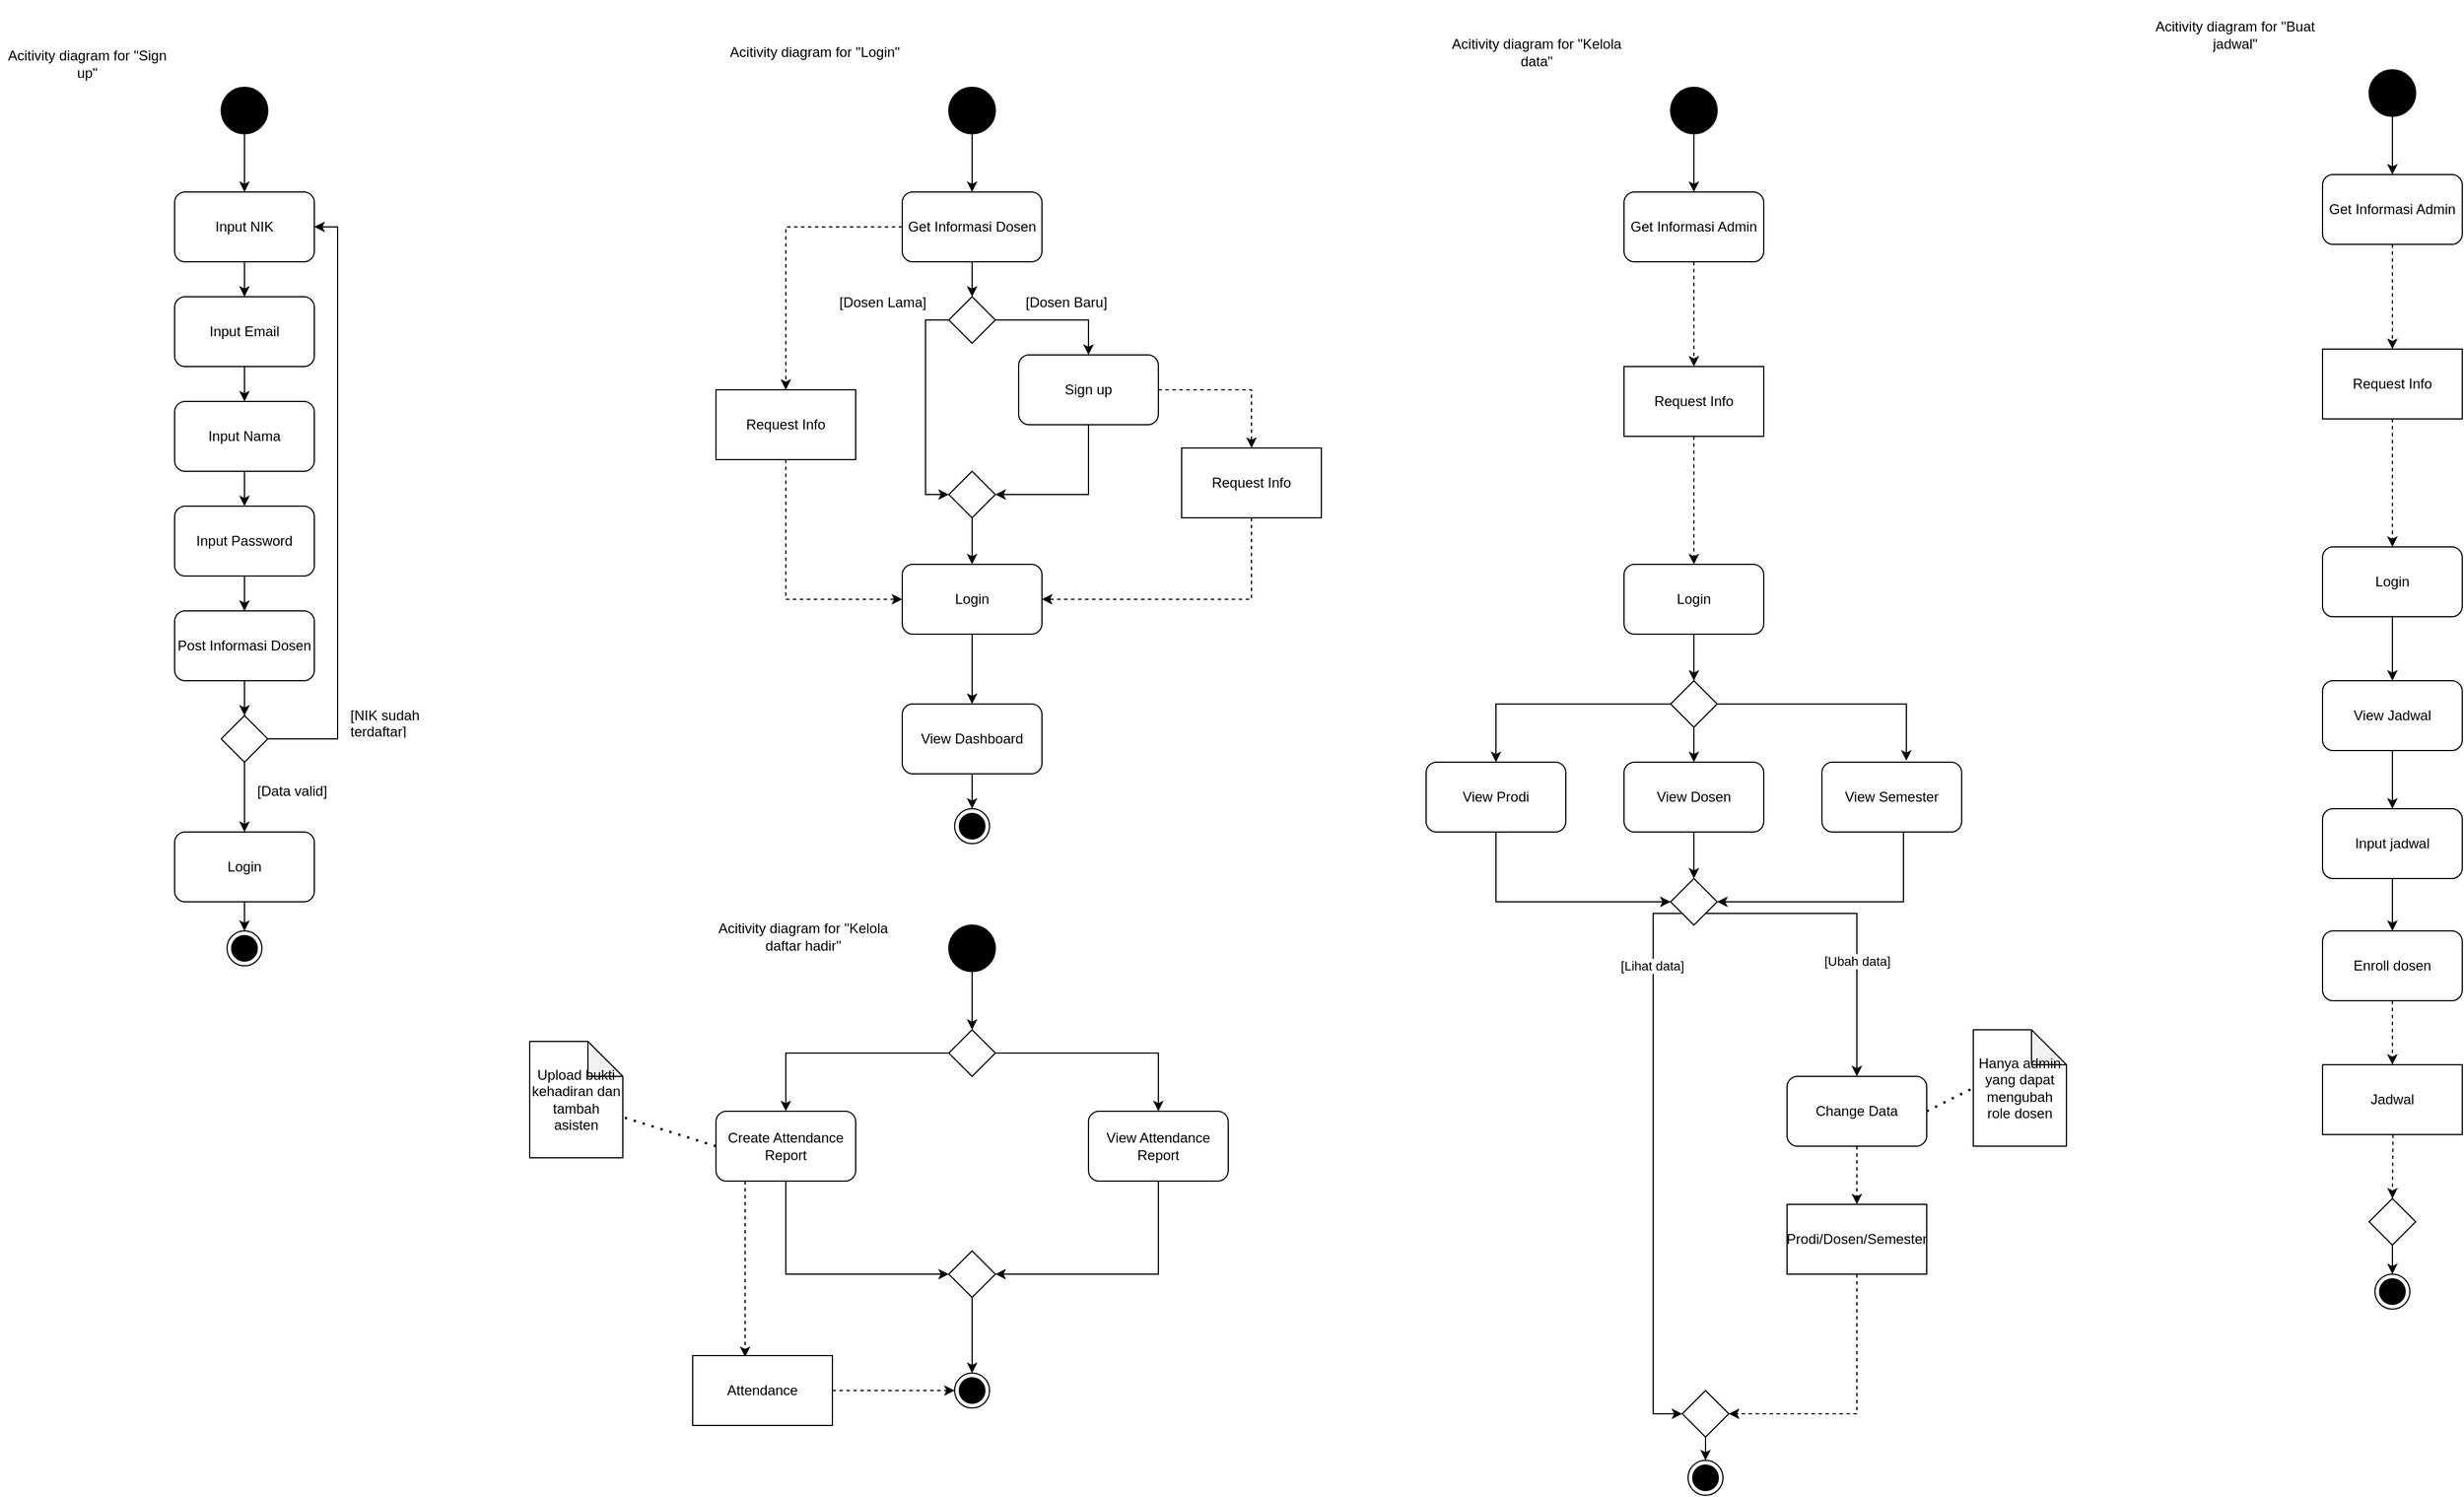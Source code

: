 <mxfile version="20.7.4" type="device"><diagram id="qpGxe62kCAxXurAzp_BI" name="Page-1"><mxGraphModel dx="2485" dy="1982" grid="1" gridSize="10" guides="1" tooltips="1" connect="1" arrows="1" fold="1" page="1" pageScale="1" pageWidth="850" pageHeight="1100" math="0" shadow="0"><root><mxCell id="0"/><mxCell id="1" parent="0"/><mxCell id="XgTLu-PklEFiQcnRCuLu-1" value="" style="ellipse;whiteSpace=wrap;html=1;aspect=fixed;fillColor=#000000;" parent="1" vertex="1"><mxGeometry x="140" y="-40" width="40" height="40" as="geometry"/></mxCell><mxCell id="XgTLu-PklEFiQcnRCuLu-2" value="Acitivity diagram for &quot;Login&quot;" style="text;html=1;strokeColor=none;fillColor=none;align=center;verticalAlign=middle;whiteSpace=wrap;rounded=0;" parent="1" vertex="1"><mxGeometry x="-50" y="-100" width="150" height="60" as="geometry"/></mxCell><mxCell id="XgTLu-PklEFiQcnRCuLu-21" style="edgeStyle=orthogonalEdgeStyle;rounded=0;orthogonalLoop=1;jettySize=auto;html=1;entryX=0.5;entryY=0;entryDx=0;entryDy=0;dashed=1;" parent="1" source="XgTLu-PklEFiQcnRCuLu-4" target="XgTLu-PklEFiQcnRCuLu-20" edge="1"><mxGeometry relative="1" as="geometry"/></mxCell><mxCell id="XgTLu-PklEFiQcnRCuLu-4" value="Get Informasi Dosen" style="rounded=1;whiteSpace=wrap;html=1;fillColor=default;" parent="1" vertex="1"><mxGeometry x="100" y="50" width="120" height="60" as="geometry"/></mxCell><mxCell id="XgTLu-PklEFiQcnRCuLu-5" value="" style="endArrow=classic;html=1;rounded=0;exitX=0.5;exitY=1;exitDx=0;exitDy=0;entryX=0.5;entryY=0;entryDx=0;entryDy=0;" parent="1" source="XgTLu-PklEFiQcnRCuLu-1" target="XgTLu-PklEFiQcnRCuLu-4" edge="1"><mxGeometry width="50" height="50" relative="1" as="geometry"><mxPoint x="190" y="250" as="sourcePoint"/><mxPoint x="240" y="200" as="targetPoint"/></mxGeometry></mxCell><mxCell id="XgTLu-PklEFiQcnRCuLu-12" style="edgeStyle=orthogonalEdgeStyle;rounded=0;orthogonalLoop=1;jettySize=auto;html=1;" parent="1" source="XgTLu-PklEFiQcnRCuLu-6" target="XgTLu-PklEFiQcnRCuLu-10" edge="1"><mxGeometry relative="1" as="geometry"/></mxCell><mxCell id="XgTLu-PklEFiQcnRCuLu-14" style="edgeStyle=orthogonalEdgeStyle;rounded=0;orthogonalLoop=1;jettySize=auto;html=1;entryX=0;entryY=0.5;entryDx=0;entryDy=0;" parent="1" source="XgTLu-PklEFiQcnRCuLu-6" target="XgTLu-PklEFiQcnRCuLu-11" edge="1"><mxGeometry relative="1" as="geometry"><Array as="points"><mxPoint x="120" y="160"/><mxPoint x="120" y="310"/></Array></mxGeometry></mxCell><mxCell id="XgTLu-PklEFiQcnRCuLu-6" value="" style="rhombus;whiteSpace=wrap;html=1;fillColor=default;" parent="1" vertex="1"><mxGeometry x="140" y="140" width="40" height="40" as="geometry"/></mxCell><mxCell id="XgTLu-PklEFiQcnRCuLu-7" value="" style="endArrow=classic;html=1;rounded=0;entryX=0.5;entryY=0;entryDx=0;entryDy=0;" parent="1" source="XgTLu-PklEFiQcnRCuLu-4" target="XgTLu-PklEFiQcnRCuLu-6" edge="1"><mxGeometry width="50" height="50" relative="1" as="geometry"><mxPoint x="110" y="340" as="sourcePoint"/><mxPoint x="160" y="150" as="targetPoint"/></mxGeometry></mxCell><mxCell id="XgTLu-PklEFiQcnRCuLu-15" style="edgeStyle=orthogonalEdgeStyle;rounded=0;orthogonalLoop=1;jettySize=auto;html=1;entryX=1;entryY=0.5;entryDx=0;entryDy=0;" parent="1" source="XgTLu-PklEFiQcnRCuLu-10" target="XgTLu-PklEFiQcnRCuLu-11" edge="1"><mxGeometry relative="1" as="geometry"><Array as="points"><mxPoint x="260" y="310"/></Array></mxGeometry></mxCell><mxCell id="XgTLu-PklEFiQcnRCuLu-25" style="edgeStyle=orthogonalEdgeStyle;rounded=0;orthogonalLoop=1;jettySize=auto;html=1;entryX=0.5;entryY=0;entryDx=0;entryDy=0;dashed=1;" parent="1" source="XgTLu-PklEFiQcnRCuLu-10" target="XgTLu-PklEFiQcnRCuLu-24" edge="1"><mxGeometry relative="1" as="geometry"/></mxCell><mxCell id="XgTLu-PklEFiQcnRCuLu-10" value="Sign up" style="rounded=1;whiteSpace=wrap;html=1;fillColor=default;" parent="1" vertex="1"><mxGeometry x="200" y="190" width="120" height="60" as="geometry"/></mxCell><mxCell id="XgTLu-PklEFiQcnRCuLu-19" style="edgeStyle=orthogonalEdgeStyle;rounded=0;orthogonalLoop=1;jettySize=auto;html=1;entryX=0.5;entryY=0;entryDx=0;entryDy=0;" parent="1" source="XgTLu-PklEFiQcnRCuLu-11" target="XgTLu-PklEFiQcnRCuLu-18" edge="1"><mxGeometry relative="1" as="geometry"/></mxCell><mxCell id="XgTLu-PklEFiQcnRCuLu-11" value="" style="rhombus;whiteSpace=wrap;html=1;fillColor=default;" parent="1" vertex="1"><mxGeometry x="140" y="290" width="40" height="40" as="geometry"/></mxCell><mxCell id="XgTLu-PklEFiQcnRCuLu-16" value="[Dosen Baru]" style="text;strokeColor=none;fillColor=none;align=left;verticalAlign=middle;spacingLeft=4;spacingRight=4;overflow=hidden;points=[[0,0.5],[1,0.5]];portConstraint=eastwest;rotatable=0;whiteSpace=wrap;html=1;" parent="1" vertex="1"><mxGeometry x="200" y="130" width="110" height="30" as="geometry"/></mxCell><mxCell id="XgTLu-PklEFiQcnRCuLu-17" value="[Dosen Lama]" style="text;strokeColor=none;fillColor=none;align=left;verticalAlign=middle;spacingLeft=4;spacingRight=4;overflow=hidden;points=[[0,0.5],[1,0.5]];portConstraint=eastwest;rotatable=0;whiteSpace=wrap;html=1;" parent="1" vertex="1"><mxGeometry x="40" y="130" width="110" height="30" as="geometry"/></mxCell><mxCell id="slL3gz1rxhvMtagyeyIV-5" style="edgeStyle=orthogonalEdgeStyle;rounded=0;orthogonalLoop=1;jettySize=auto;html=1;entryX=0.5;entryY=0;entryDx=0;entryDy=0;" edge="1" parent="1" source="XgTLu-PklEFiQcnRCuLu-18" target="slL3gz1rxhvMtagyeyIV-4"><mxGeometry relative="1" as="geometry"/></mxCell><mxCell id="XgTLu-PklEFiQcnRCuLu-18" value="Login" style="rounded=1;whiteSpace=wrap;html=1;fillColor=default;" parent="1" vertex="1"><mxGeometry x="100" y="370" width="120" height="60" as="geometry"/></mxCell><mxCell id="XgTLu-PklEFiQcnRCuLu-22" style="edgeStyle=orthogonalEdgeStyle;rounded=0;orthogonalLoop=1;jettySize=auto;html=1;entryX=0;entryY=0.5;entryDx=0;entryDy=0;dashed=1;" parent="1" source="XgTLu-PklEFiQcnRCuLu-20" target="XgTLu-PklEFiQcnRCuLu-18" edge="1"><mxGeometry relative="1" as="geometry"><Array as="points"><mxPoint y="400"/></Array></mxGeometry></mxCell><mxCell id="XgTLu-PklEFiQcnRCuLu-20" value="Request Info" style="rounded=0;whiteSpace=wrap;html=1;fillColor=default;" parent="1" vertex="1"><mxGeometry x="-60" y="220" width="120" height="60" as="geometry"/></mxCell><mxCell id="XgTLu-PklEFiQcnRCuLu-26" style="edgeStyle=orthogonalEdgeStyle;rounded=0;orthogonalLoop=1;jettySize=auto;html=1;entryX=1;entryY=0.5;entryDx=0;entryDy=0;dashed=1;" parent="1" source="XgTLu-PklEFiQcnRCuLu-24" target="XgTLu-PklEFiQcnRCuLu-18" edge="1"><mxGeometry relative="1" as="geometry"><Array as="points"><mxPoint x="400" y="400"/></Array></mxGeometry></mxCell><mxCell id="XgTLu-PklEFiQcnRCuLu-24" value="Request Info" style="rounded=0;whiteSpace=wrap;html=1;fillColor=default;" parent="1" vertex="1"><mxGeometry x="340" y="270" width="120" height="60" as="geometry"/></mxCell><mxCell id="XgTLu-PklEFiQcnRCuLu-38" style="edgeStyle=orthogonalEdgeStyle;rounded=0;orthogonalLoop=1;jettySize=auto;html=1;entryX=1;entryY=0.5;entryDx=0;entryDy=0;" parent="1" source="XgTLu-PklEFiQcnRCuLu-27" target="XgTLu-PklEFiQcnRCuLu-36" edge="1"><mxGeometry relative="1" as="geometry"><Array as="points"><mxPoint x="320" y="980"/></Array></mxGeometry></mxCell><mxCell id="XgTLu-PklEFiQcnRCuLu-27" value="View Attendance Report" style="rounded=1;whiteSpace=wrap;html=1;fillColor=default;" parent="1" vertex="1"><mxGeometry x="260" y="840" width="120" height="60" as="geometry"/></mxCell><mxCell id="XgTLu-PklEFiQcnRCuLu-37" style="edgeStyle=orthogonalEdgeStyle;rounded=0;orthogonalLoop=1;jettySize=auto;html=1;entryX=0;entryY=0.5;entryDx=0;entryDy=0;" parent="1" source="XgTLu-PklEFiQcnRCuLu-29" target="XgTLu-PklEFiQcnRCuLu-36" edge="1"><mxGeometry relative="1" as="geometry"><Array as="points"><mxPoint y="980"/></Array></mxGeometry></mxCell><mxCell id="XgTLu-PklEFiQcnRCuLu-42" style="edgeStyle=orthogonalEdgeStyle;rounded=0;orthogonalLoop=1;jettySize=auto;html=1;entryX=0.375;entryY=0.02;entryDx=0;entryDy=0;entryPerimeter=0;dashed=1;" parent="1" source="XgTLu-PklEFiQcnRCuLu-29" target="XgTLu-PklEFiQcnRCuLu-41" edge="1"><mxGeometry relative="1" as="geometry"><Array as="points"><mxPoint x="-35" y="930"/><mxPoint x="-35" y="930"/></Array></mxGeometry></mxCell><mxCell id="XgTLu-PklEFiQcnRCuLu-29" value="Create Attendance Report" style="rounded=1;whiteSpace=wrap;html=1;fillColor=default;" parent="1" vertex="1"><mxGeometry x="-60" y="840" width="120" height="60" as="geometry"/></mxCell><mxCell id="XgTLu-PklEFiQcnRCuLu-33" style="edgeStyle=orthogonalEdgeStyle;rounded=0;orthogonalLoop=1;jettySize=auto;html=1;entryX=0.5;entryY=0;entryDx=0;entryDy=0;" parent="1" source="XgTLu-PklEFiQcnRCuLu-31" target="XgTLu-PklEFiQcnRCuLu-29" edge="1"><mxGeometry relative="1" as="geometry"/></mxCell><mxCell id="XgTLu-PklEFiQcnRCuLu-34" value="" style="edgeStyle=orthogonalEdgeStyle;rounded=0;orthogonalLoop=1;jettySize=auto;html=1;" parent="1" source="XgTLu-PklEFiQcnRCuLu-31" target="XgTLu-PklEFiQcnRCuLu-27" edge="1"><mxGeometry relative="1" as="geometry"/></mxCell><mxCell id="XgTLu-PklEFiQcnRCuLu-31" value="" style="rhombus;whiteSpace=wrap;html=1;fillColor=default;" parent="1" vertex="1"><mxGeometry x="140" y="770" width="40" height="40" as="geometry"/></mxCell><mxCell id="XgTLu-PklEFiQcnRCuLu-45" style="edgeStyle=orthogonalEdgeStyle;rounded=0;orthogonalLoop=1;jettySize=auto;html=1;entryX=0.5;entryY=0;entryDx=0;entryDy=0;" parent="1" source="XgTLu-PklEFiQcnRCuLu-36" target="XgTLu-PklEFiQcnRCuLu-40" edge="1"><mxGeometry relative="1" as="geometry"/></mxCell><mxCell id="XgTLu-PklEFiQcnRCuLu-36" value="" style="rhombus;whiteSpace=wrap;html=1;fillColor=default;" parent="1" vertex="1"><mxGeometry x="140" y="960" width="40" height="40" as="geometry"/></mxCell><mxCell id="XgTLu-PklEFiQcnRCuLu-40" value="" style="ellipse;html=1;shape=endState;fillColor=#000000;strokeColor=#000000;" parent="1" vertex="1"><mxGeometry x="145" y="1065" width="30" height="30" as="geometry"/></mxCell><mxCell id="XgTLu-PklEFiQcnRCuLu-46" style="edgeStyle=orthogonalEdgeStyle;rounded=0;orthogonalLoop=1;jettySize=auto;html=1;entryX=0;entryY=0.5;entryDx=0;entryDy=0;dashed=1;" parent="1" source="XgTLu-PklEFiQcnRCuLu-41" target="XgTLu-PklEFiQcnRCuLu-40" edge="1"><mxGeometry relative="1" as="geometry"/></mxCell><mxCell id="XgTLu-PklEFiQcnRCuLu-41" value="Attendance" style="rounded=0;whiteSpace=wrap;html=1;fillColor=default;" parent="1" vertex="1"><mxGeometry x="-80" y="1050" width="120" height="60" as="geometry"/></mxCell><mxCell id="XgTLu-PklEFiQcnRCuLu-49" value="" style="ellipse;whiteSpace=wrap;html=1;aspect=fixed;fillColor=#000000;" parent="1" vertex="1"><mxGeometry x="760" y="-40" width="40" height="40" as="geometry"/></mxCell><mxCell id="XgTLu-PklEFiQcnRCuLu-50" value="Acitivity diagram for &quot;Kelola data&quot;" style="text;html=1;strokeColor=none;fillColor=none;align=center;verticalAlign=middle;whiteSpace=wrap;rounded=0;" parent="1" vertex="1"><mxGeometry x="570" y="-100" width="150" height="60" as="geometry"/></mxCell><mxCell id="XgTLu-PklEFiQcnRCuLu-91" style="edgeStyle=orthogonalEdgeStyle;rounded=0;orthogonalLoop=1;jettySize=auto;html=1;entryX=0.5;entryY=0;entryDx=0;entryDy=0;dashed=1;" parent="1" source="XgTLu-PklEFiQcnRCuLu-52" target="XgTLu-PklEFiQcnRCuLu-68" edge="1"><mxGeometry relative="1" as="geometry"/></mxCell><mxCell id="XgTLu-PklEFiQcnRCuLu-52" value="Get Informasi Admin" style="rounded=1;whiteSpace=wrap;html=1;fillColor=default;" parent="1" vertex="1"><mxGeometry x="720" y="50" width="120" height="60" as="geometry"/></mxCell><mxCell id="XgTLu-PklEFiQcnRCuLu-53" value="" style="endArrow=classic;html=1;rounded=0;exitX=0.5;exitY=1;exitDx=0;exitDy=0;entryX=0.5;entryY=0;entryDx=0;entryDy=0;" parent="1" source="XgTLu-PklEFiQcnRCuLu-49" target="XgTLu-PklEFiQcnRCuLu-52" edge="1"><mxGeometry width="50" height="50" relative="1" as="geometry"><mxPoint x="810" y="250" as="sourcePoint"/><mxPoint x="860" y="200" as="targetPoint"/></mxGeometry></mxCell><mxCell id="XgTLu-PklEFiQcnRCuLu-65" value="" style="edgeStyle=orthogonalEdgeStyle;rounded=0;orthogonalLoop=1;jettySize=auto;html=1;" parent="1" source="XgTLu-PklEFiQcnRCuLu-66" target="XgTLu-PklEFiQcnRCuLu-81" edge="1"><mxGeometry relative="1" as="geometry"/></mxCell><mxCell id="XgTLu-PklEFiQcnRCuLu-66" value="Login" style="rounded=1;whiteSpace=wrap;html=1;fillColor=default;" parent="1" vertex="1"><mxGeometry x="720" y="370" width="120" height="60" as="geometry"/></mxCell><mxCell id="XgTLu-PklEFiQcnRCuLu-92" style="edgeStyle=orthogonalEdgeStyle;rounded=0;orthogonalLoop=1;jettySize=auto;html=1;entryX=0.5;entryY=0;entryDx=0;entryDy=0;dashed=1;" parent="1" source="XgTLu-PklEFiQcnRCuLu-68" target="XgTLu-PklEFiQcnRCuLu-66" edge="1"><mxGeometry relative="1" as="geometry"/></mxCell><mxCell id="XgTLu-PklEFiQcnRCuLu-68" value="Request Info" style="rounded=0;whiteSpace=wrap;html=1;fillColor=default;" parent="1" vertex="1"><mxGeometry x="720" y="200" width="120" height="60" as="geometry"/></mxCell><mxCell id="slL3gz1rxhvMtagyeyIV-72" style="edgeStyle=orthogonalEdgeStyle;rounded=0;orthogonalLoop=1;jettySize=auto;html=1;entryX=0.5;entryY=0;entryDx=0;entryDy=0;" edge="1" parent="1" source="XgTLu-PklEFiQcnRCuLu-72" target="slL3gz1rxhvMtagyeyIV-71"><mxGeometry relative="1" as="geometry"/></mxCell><mxCell id="XgTLu-PklEFiQcnRCuLu-72" value="View Dosen" style="rounded=1;whiteSpace=wrap;html=1;fillColor=default;" parent="1" vertex="1"><mxGeometry x="720" y="540" width="120" height="60" as="geometry"/></mxCell><mxCell id="XgTLu-PklEFiQcnRCuLu-77" value="Change Data" style="rounded=1;whiteSpace=wrap;html=1;fillColor=default;" parent="1" vertex="1"><mxGeometry x="860" y="810" width="120" height="60" as="geometry"/></mxCell><mxCell id="XgTLu-PklEFiQcnRCuLu-79" value="" style="edgeStyle=orthogonalEdgeStyle;rounded=0;orthogonalLoop=1;jettySize=auto;html=1;" parent="1" source="XgTLu-PklEFiQcnRCuLu-81" target="XgTLu-PklEFiQcnRCuLu-72" edge="1"><mxGeometry relative="1" as="geometry"/></mxCell><mxCell id="slL3gz1rxhvMtagyeyIV-67" style="edgeStyle=orthogonalEdgeStyle;rounded=0;orthogonalLoop=1;jettySize=auto;html=1;" edge="1" parent="1" source="XgTLu-PklEFiQcnRCuLu-81" target="slL3gz1rxhvMtagyeyIV-63"><mxGeometry relative="1" as="geometry"/></mxCell><mxCell id="slL3gz1rxhvMtagyeyIV-70" style="edgeStyle=orthogonalEdgeStyle;rounded=0;orthogonalLoop=1;jettySize=auto;html=1;entryX=0.604;entryY=-0.021;entryDx=0;entryDy=0;entryPerimeter=0;" edge="1" parent="1" source="XgTLu-PklEFiQcnRCuLu-81" target="slL3gz1rxhvMtagyeyIV-69"><mxGeometry relative="1" as="geometry"/></mxCell><mxCell id="XgTLu-PklEFiQcnRCuLu-81" value="" style="rhombus;whiteSpace=wrap;html=1;fillColor=default;" parent="1" vertex="1"><mxGeometry x="760" y="470" width="40" height="40" as="geometry"/></mxCell><mxCell id="slL3gz1rxhvMtagyeyIV-81" style="edgeStyle=orthogonalEdgeStyle;rounded=0;orthogonalLoop=1;jettySize=auto;html=1;dashed=1;entryX=1;entryY=0.5;entryDx=0;entryDy=0;" edge="1" parent="1" source="XgTLu-PklEFiQcnRCuLu-88" target="slL3gz1rxhvMtagyeyIV-87"><mxGeometry relative="1" as="geometry"><mxPoint x="800" y="1040" as="targetPoint"/><Array as="points"><mxPoint x="920" y="1100"/></Array></mxGeometry></mxCell><mxCell id="XgTLu-PklEFiQcnRCuLu-88" value="Prodi/Dosen/Semester" style="rounded=0;whiteSpace=wrap;html=1;fillColor=default;" parent="1" vertex="1"><mxGeometry x="860" y="920" width="120" height="60" as="geometry"/></mxCell><mxCell id="XgTLu-PklEFiQcnRCuLu-89" style="edgeStyle=orthogonalEdgeStyle;rounded=0;orthogonalLoop=1;jettySize=auto;html=1;entryX=0.5;entryY=0;entryDx=0;entryDy=0;dashed=1;exitX=0.5;exitY=1;exitDx=0;exitDy=0;" parent="1" source="XgTLu-PklEFiQcnRCuLu-77" target="XgTLu-PklEFiQcnRCuLu-88" edge="1"><mxGeometry x="0.365" y="395" relative="1" as="geometry"><mxPoint x="990" y="685" as="sourcePoint"/><mxPoint x="990" y="846.2" as="targetPoint"/><Array as="points"/><mxPoint as="offset"/></mxGeometry></mxCell><mxCell id="slL3gz1rxhvMtagyeyIV-2" style="edgeStyle=orthogonalEdgeStyle;rounded=0;orthogonalLoop=1;jettySize=auto;html=1;entryX=0.5;entryY=0;entryDx=0;entryDy=0;" edge="1" parent="1" source="slL3gz1rxhvMtagyeyIV-1" target="XgTLu-PklEFiQcnRCuLu-31"><mxGeometry relative="1" as="geometry"/></mxCell><mxCell id="slL3gz1rxhvMtagyeyIV-1" value="" style="ellipse;whiteSpace=wrap;html=1;aspect=fixed;fillColor=#000000;" vertex="1" parent="1"><mxGeometry x="140" y="680" width="40" height="40" as="geometry"/></mxCell><mxCell id="slL3gz1rxhvMtagyeyIV-3" value="Acitivity diagram for &quot;Kelola daftar hadir&quot;" style="text;html=1;strokeColor=none;fillColor=none;align=center;verticalAlign=middle;whiteSpace=wrap;rounded=0;" vertex="1" parent="1"><mxGeometry x="-60" y="660" width="150" height="60" as="geometry"/></mxCell><mxCell id="slL3gz1rxhvMtagyeyIV-7" style="edgeStyle=orthogonalEdgeStyle;rounded=0;orthogonalLoop=1;jettySize=auto;html=1;entryX=0.5;entryY=0;entryDx=0;entryDy=0;" edge="1" parent="1" source="slL3gz1rxhvMtagyeyIV-4" target="slL3gz1rxhvMtagyeyIV-6"><mxGeometry relative="1" as="geometry"/></mxCell><mxCell id="slL3gz1rxhvMtagyeyIV-4" value="View Dashboard" style="rounded=1;whiteSpace=wrap;html=1;fillColor=default;" vertex="1" parent="1"><mxGeometry x="100" y="490" width="120" height="60" as="geometry"/></mxCell><mxCell id="slL3gz1rxhvMtagyeyIV-6" value="" style="ellipse;html=1;shape=endState;fillColor=#000000;strokeColor=#000000;" vertex="1" parent="1"><mxGeometry x="145" y="580" width="30" height="30" as="geometry"/></mxCell><mxCell id="slL3gz1rxhvMtagyeyIV-9" value="" style="ellipse;whiteSpace=wrap;html=1;aspect=fixed;fillColor=#000000;" vertex="1" parent="1"><mxGeometry x="-485" y="-40" width="40" height="40" as="geometry"/></mxCell><mxCell id="slL3gz1rxhvMtagyeyIV-10" value="Acitivity diagram for &quot;Sign up&quot;" style="text;html=1;strokeColor=none;fillColor=none;align=center;verticalAlign=middle;whiteSpace=wrap;rounded=0;" vertex="1" parent="1"><mxGeometry x="-675" y="-90" width="150" height="60" as="geometry"/></mxCell><mxCell id="slL3gz1rxhvMtagyeyIV-40" value="" style="edgeStyle=orthogonalEdgeStyle;rounded=0;orthogonalLoop=1;jettySize=auto;html=1;" edge="1" parent="1" source="slL3gz1rxhvMtagyeyIV-12" target="slL3gz1rxhvMtagyeyIV-37"><mxGeometry relative="1" as="geometry"/></mxCell><mxCell id="slL3gz1rxhvMtagyeyIV-12" value="Input NIK" style="rounded=1;whiteSpace=wrap;html=1;fillColor=default;" vertex="1" parent="1"><mxGeometry x="-525" y="50" width="120" height="60" as="geometry"/></mxCell><mxCell id="slL3gz1rxhvMtagyeyIV-13" value="" style="endArrow=classic;html=1;rounded=0;exitX=0.5;exitY=1;exitDx=0;exitDy=0;entryX=0.5;entryY=0;entryDx=0;entryDy=0;" edge="1" parent="1" source="slL3gz1rxhvMtagyeyIV-9" target="slL3gz1rxhvMtagyeyIV-12"><mxGeometry width="50" height="50" relative="1" as="geometry"><mxPoint x="-435" y="250" as="sourcePoint"/><mxPoint x="-385" y="200" as="targetPoint"/></mxGeometry></mxCell><mxCell id="slL3gz1rxhvMtagyeyIV-42" value="" style="edgeStyle=orthogonalEdgeStyle;rounded=0;orthogonalLoop=1;jettySize=auto;html=1;" edge="1" parent="1" source="slL3gz1rxhvMtagyeyIV-37" target="slL3gz1rxhvMtagyeyIV-38"><mxGeometry relative="1" as="geometry"/></mxCell><mxCell id="slL3gz1rxhvMtagyeyIV-37" value="Input Email" style="rounded=1;whiteSpace=wrap;html=1;fillColor=default;" vertex="1" parent="1"><mxGeometry x="-525" y="140" width="120" height="60" as="geometry"/></mxCell><mxCell id="slL3gz1rxhvMtagyeyIV-43" value="" style="edgeStyle=orthogonalEdgeStyle;rounded=0;orthogonalLoop=1;jettySize=auto;html=1;" edge="1" parent="1" source="slL3gz1rxhvMtagyeyIV-38" target="slL3gz1rxhvMtagyeyIV-39"><mxGeometry relative="1" as="geometry"/></mxCell><mxCell id="slL3gz1rxhvMtagyeyIV-38" value="Input Nama" style="rounded=1;whiteSpace=wrap;html=1;fillColor=default;" vertex="1" parent="1"><mxGeometry x="-525" y="230" width="120" height="60" as="geometry"/></mxCell><mxCell id="slL3gz1rxhvMtagyeyIV-45" value="" style="edgeStyle=orthogonalEdgeStyle;rounded=0;orthogonalLoop=1;jettySize=auto;html=1;" edge="1" parent="1" source="slL3gz1rxhvMtagyeyIV-39" target="slL3gz1rxhvMtagyeyIV-44"><mxGeometry relative="1" as="geometry"/></mxCell><mxCell id="slL3gz1rxhvMtagyeyIV-39" value="Input Password" style="rounded=1;whiteSpace=wrap;html=1;fillColor=default;" vertex="1" parent="1"><mxGeometry x="-525" y="320" width="120" height="60" as="geometry"/></mxCell><mxCell id="slL3gz1rxhvMtagyeyIV-50" style="edgeStyle=orthogonalEdgeStyle;rounded=0;orthogonalLoop=1;jettySize=auto;html=1;" edge="1" parent="1" source="slL3gz1rxhvMtagyeyIV-44" target="slL3gz1rxhvMtagyeyIV-47"><mxGeometry relative="1" as="geometry"/></mxCell><mxCell id="slL3gz1rxhvMtagyeyIV-44" value="Post Informasi Dosen" style="rounded=1;whiteSpace=wrap;html=1;fillColor=default;" vertex="1" parent="1"><mxGeometry x="-525" y="410" width="120" height="60" as="geometry"/></mxCell><mxCell id="slL3gz1rxhvMtagyeyIV-51" style="edgeStyle=orthogonalEdgeStyle;rounded=0;orthogonalLoop=1;jettySize=auto;html=1;entryX=1;entryY=0.5;entryDx=0;entryDy=0;" edge="1" parent="1" source="slL3gz1rxhvMtagyeyIV-47" target="slL3gz1rxhvMtagyeyIV-12"><mxGeometry relative="1" as="geometry"><Array as="points"><mxPoint x="-385" y="520"/><mxPoint x="-385" y="80"/></Array></mxGeometry></mxCell><mxCell id="slL3gz1rxhvMtagyeyIV-54" style="edgeStyle=orthogonalEdgeStyle;rounded=0;orthogonalLoop=1;jettySize=auto;html=1;entryX=0.5;entryY=0;entryDx=0;entryDy=0;exitX=0.5;exitY=1;exitDx=0;exitDy=0;" edge="1" parent="1" source="slL3gz1rxhvMtagyeyIV-47" target="slL3gz1rxhvMtagyeyIV-53"><mxGeometry relative="1" as="geometry"><mxPoint x="-465" y="570" as="sourcePoint"/></mxGeometry></mxCell><mxCell id="slL3gz1rxhvMtagyeyIV-47" value="" style="rhombus;whiteSpace=wrap;html=1;fillColor=default;" vertex="1" parent="1"><mxGeometry x="-485" y="500" width="40" height="40" as="geometry"/></mxCell><mxCell id="slL3gz1rxhvMtagyeyIV-52" value="[NIK sudah terdaftar]" style="text;strokeColor=none;fillColor=none;align=left;verticalAlign=middle;spacingLeft=4;spacingRight=4;overflow=hidden;points=[[0,0.5],[1,0.5]];portConstraint=eastwest;rotatable=0;whiteSpace=wrap;html=1;" vertex="1" parent="1"><mxGeometry x="-380" y="490" width="110" height="30" as="geometry"/></mxCell><mxCell id="slL3gz1rxhvMtagyeyIV-56" style="edgeStyle=orthogonalEdgeStyle;rounded=0;orthogonalLoop=1;jettySize=auto;html=1;entryX=0.5;entryY=0;entryDx=0;entryDy=0;" edge="1" parent="1" source="slL3gz1rxhvMtagyeyIV-53" target="slL3gz1rxhvMtagyeyIV-55"><mxGeometry relative="1" as="geometry"/></mxCell><mxCell id="slL3gz1rxhvMtagyeyIV-53" value="Login" style="rounded=1;whiteSpace=wrap;html=1;fillColor=default;" vertex="1" parent="1"><mxGeometry x="-525" y="600" width="120" height="60" as="geometry"/></mxCell><mxCell id="slL3gz1rxhvMtagyeyIV-55" value="" style="ellipse;html=1;shape=endState;fillColor=#000000;strokeColor=#000000;" vertex="1" parent="1"><mxGeometry x="-480" y="685" width="30" height="30" as="geometry"/></mxCell><mxCell id="slL3gz1rxhvMtagyeyIV-57" value="[Data valid]" style="text;strokeColor=none;fillColor=none;align=left;verticalAlign=middle;spacingLeft=4;spacingRight=4;overflow=hidden;points=[[0,0.5],[1,0.5]];portConstraint=eastwest;rotatable=0;whiteSpace=wrap;html=1;" vertex="1" parent="1"><mxGeometry x="-460" y="550" width="110" height="30" as="geometry"/></mxCell><mxCell id="slL3gz1rxhvMtagyeyIV-61" value="Upload bukti kehadiran dan tambah asisten" style="shape=note;whiteSpace=wrap;html=1;backgroundOutline=1;darkOpacity=0.05;" vertex="1" parent="1"><mxGeometry x="-220" y="780" width="80" height="100" as="geometry"/></mxCell><mxCell id="slL3gz1rxhvMtagyeyIV-62" value="" style="endArrow=none;dashed=1;html=1;dashPattern=1 3;strokeWidth=2;rounded=0;exitX=0;exitY=0.5;exitDx=0;exitDy=0;entryX=0;entryY=0;entryDx=80;entryDy=65;entryPerimeter=0;" edge="1" parent="1" source="XgTLu-PklEFiQcnRCuLu-29" target="slL3gz1rxhvMtagyeyIV-61"><mxGeometry width="50" height="50" relative="1" as="geometry"><mxPoint x="-250" y="970" as="sourcePoint"/><mxPoint x="-200" y="920" as="targetPoint"/></mxGeometry></mxCell><mxCell id="slL3gz1rxhvMtagyeyIV-77" style="edgeStyle=orthogonalEdgeStyle;rounded=0;orthogonalLoop=1;jettySize=auto;html=1;entryX=0;entryY=0.5;entryDx=0;entryDy=0;" edge="1" parent="1" source="slL3gz1rxhvMtagyeyIV-63" target="slL3gz1rxhvMtagyeyIV-71"><mxGeometry x="-1" y="-72" relative="1" as="geometry"><Array as="points"><mxPoint x="610" y="660"/></Array><mxPoint x="-40" y="-12" as="offset"/></mxGeometry></mxCell><mxCell id="slL3gz1rxhvMtagyeyIV-63" value="View Prodi" style="rounded=1;whiteSpace=wrap;html=1;fillColor=default;" vertex="1" parent="1"><mxGeometry x="550" y="540" width="120" height="60" as="geometry"/></mxCell><mxCell id="slL3gz1rxhvMtagyeyIV-76" style="edgeStyle=orthogonalEdgeStyle;rounded=0;orthogonalLoop=1;jettySize=auto;html=1;entryX=1;entryY=0.5;entryDx=0;entryDy=0;" edge="1" parent="1" source="slL3gz1rxhvMtagyeyIV-69" target="slL3gz1rxhvMtagyeyIV-71"><mxGeometry relative="1" as="geometry"><Array as="points"><mxPoint x="960" y="660"/></Array></mxGeometry></mxCell><mxCell id="slL3gz1rxhvMtagyeyIV-69" value="View Semester" style="rounded=1;whiteSpace=wrap;html=1;fillColor=default;" vertex="1" parent="1"><mxGeometry x="890" y="540" width="120" height="60" as="geometry"/></mxCell><mxCell id="slL3gz1rxhvMtagyeyIV-78" style="edgeStyle=orthogonalEdgeStyle;rounded=0;orthogonalLoop=1;jettySize=auto;html=1;entryX=0.5;entryY=0;entryDx=0;entryDy=0;exitX=1;exitY=1;exitDx=0;exitDy=0;" edge="1" parent="1" source="slL3gz1rxhvMtagyeyIV-71" target="XgTLu-PklEFiQcnRCuLu-77"><mxGeometry relative="1" as="geometry"><mxPoint x="910" y="760" as="targetPoint"/><Array as="points"><mxPoint x="920" y="670"/></Array></mxGeometry></mxCell><mxCell id="slL3gz1rxhvMtagyeyIV-85" value="[Ubah data]" style="edgeLabel;html=1;align=center;verticalAlign=middle;resizable=0;points=[];" vertex="1" connectable="0" parent="slL3gz1rxhvMtagyeyIV-78"><mxGeometry x="0.267" relative="1" as="geometry"><mxPoint as="offset"/></mxGeometry></mxCell><mxCell id="slL3gz1rxhvMtagyeyIV-83" style="edgeStyle=orthogonalEdgeStyle;rounded=0;orthogonalLoop=1;jettySize=auto;html=1;exitX=0;exitY=1;exitDx=0;exitDy=0;entryX=0;entryY=0.5;entryDx=0;entryDy=0;" edge="1" parent="1" source="slL3gz1rxhvMtagyeyIV-71" target="slL3gz1rxhvMtagyeyIV-87"><mxGeometry relative="1" as="geometry"><mxPoint x="770" y="1040" as="targetPoint"/><Array as="points"><mxPoint x="745" y="670"/><mxPoint x="745" y="1100"/></Array></mxGeometry></mxCell><mxCell id="slL3gz1rxhvMtagyeyIV-86" value="[Lihat data]" style="edgeLabel;html=1;align=center;verticalAlign=middle;resizable=0;points=[];" vertex="1" connectable="0" parent="slL3gz1rxhvMtagyeyIV-83"><mxGeometry x="-0.584" y="-1" relative="1" as="geometry"><mxPoint y="-30" as="offset"/></mxGeometry></mxCell><mxCell id="slL3gz1rxhvMtagyeyIV-71" value="" style="rhombus;whiteSpace=wrap;html=1;fillColor=default;" vertex="1" parent="1"><mxGeometry x="760" y="640" width="40" height="40" as="geometry"/></mxCell><mxCell id="slL3gz1rxhvMtagyeyIV-80" value="" style="ellipse;html=1;shape=endState;fillColor=#000000;strokeColor=#000000;" vertex="1" parent="1"><mxGeometry x="775" y="1140" width="30" height="30" as="geometry"/></mxCell><mxCell id="slL3gz1rxhvMtagyeyIV-89" style="edgeStyle=orthogonalEdgeStyle;rounded=0;orthogonalLoop=1;jettySize=auto;html=1;entryX=0.5;entryY=0;entryDx=0;entryDy=0;" edge="1" parent="1" source="slL3gz1rxhvMtagyeyIV-87" target="slL3gz1rxhvMtagyeyIV-80"><mxGeometry relative="1" as="geometry"/></mxCell><mxCell id="slL3gz1rxhvMtagyeyIV-87" value="" style="rhombus;whiteSpace=wrap;html=1;fillColor=default;" vertex="1" parent="1"><mxGeometry x="770" y="1080" width="40" height="40" as="geometry"/></mxCell><mxCell id="slL3gz1rxhvMtagyeyIV-90" value="Hanya admin yang dapat mengubah role dosen" style="shape=note;whiteSpace=wrap;html=1;backgroundOutline=1;darkOpacity=0.05;" vertex="1" parent="1"><mxGeometry x="1020" y="770" width="80" height="100" as="geometry"/></mxCell><mxCell id="slL3gz1rxhvMtagyeyIV-91" value="" style="endArrow=none;dashed=1;html=1;dashPattern=1 3;strokeWidth=2;rounded=0;exitX=1;exitY=0.5;exitDx=0;exitDy=0;entryX=0;entryY=0.5;entryDx=0;entryDy=0;entryPerimeter=0;" edge="1" parent="1" source="XgTLu-PklEFiQcnRCuLu-77" target="slL3gz1rxhvMtagyeyIV-90"><mxGeometry width="50" height="50" relative="1" as="geometry"><mxPoint x="1190" y="950" as="sourcePoint"/><mxPoint x="1240" y="900" as="targetPoint"/></mxGeometry></mxCell><mxCell id="slL3gz1rxhvMtagyeyIV-118" value="" style="ellipse;whiteSpace=wrap;html=1;aspect=fixed;fillColor=#000000;" vertex="1" parent="1"><mxGeometry x="1360" y="-55" width="40" height="40" as="geometry"/></mxCell><mxCell id="slL3gz1rxhvMtagyeyIV-119" value="Acitivity diagram for &quot;Buat jadwal&quot;" style="text;html=1;strokeColor=none;fillColor=none;align=center;verticalAlign=middle;whiteSpace=wrap;rounded=0;" vertex="1" parent="1"><mxGeometry x="1170" y="-115" width="150" height="60" as="geometry"/></mxCell><mxCell id="slL3gz1rxhvMtagyeyIV-120" style="edgeStyle=orthogonalEdgeStyle;rounded=0;orthogonalLoop=1;jettySize=auto;html=1;entryX=0.5;entryY=0;entryDx=0;entryDy=0;dashed=1;" edge="1" parent="1" source="slL3gz1rxhvMtagyeyIV-121" target="slL3gz1rxhvMtagyeyIV-126"><mxGeometry relative="1" as="geometry"/></mxCell><mxCell id="slL3gz1rxhvMtagyeyIV-121" value="Get Informasi Admin" style="rounded=1;whiteSpace=wrap;html=1;fillColor=default;" vertex="1" parent="1"><mxGeometry x="1320" y="35" width="120" height="60" as="geometry"/></mxCell><mxCell id="slL3gz1rxhvMtagyeyIV-122" value="" style="endArrow=classic;html=1;rounded=0;exitX=0.5;exitY=1;exitDx=0;exitDy=0;entryX=0.5;entryY=0;entryDx=0;entryDy=0;" edge="1" parent="1" source="slL3gz1rxhvMtagyeyIV-118" target="slL3gz1rxhvMtagyeyIV-121"><mxGeometry width="50" height="50" relative="1" as="geometry"><mxPoint x="1410" y="235" as="sourcePoint"/><mxPoint x="1460" y="185" as="targetPoint"/></mxGeometry></mxCell><mxCell id="slL3gz1rxhvMtagyeyIV-123" value="" style="edgeStyle=orthogonalEdgeStyle;rounded=0;orthogonalLoop=1;jettySize=auto;html=1;" edge="1" parent="1" source="slL3gz1rxhvMtagyeyIV-124" target="slL3gz1rxhvMtagyeyIV-128"><mxGeometry relative="1" as="geometry"><mxPoint x="1380" y="455" as="targetPoint"/></mxGeometry></mxCell><mxCell id="slL3gz1rxhvMtagyeyIV-124" value="Login" style="rounded=1;whiteSpace=wrap;html=1;fillColor=default;" vertex="1" parent="1"><mxGeometry x="1320" y="355" width="120" height="60" as="geometry"/></mxCell><mxCell id="slL3gz1rxhvMtagyeyIV-125" style="edgeStyle=orthogonalEdgeStyle;rounded=0;orthogonalLoop=1;jettySize=auto;html=1;entryX=0.5;entryY=0;entryDx=0;entryDy=0;dashed=1;" edge="1" parent="1" source="slL3gz1rxhvMtagyeyIV-126" target="slL3gz1rxhvMtagyeyIV-124"><mxGeometry relative="1" as="geometry"/></mxCell><mxCell id="slL3gz1rxhvMtagyeyIV-126" value="Request Info" style="rounded=0;whiteSpace=wrap;html=1;fillColor=default;" vertex="1" parent="1"><mxGeometry x="1320" y="185" width="120" height="60" as="geometry"/></mxCell><mxCell id="slL3gz1rxhvMtagyeyIV-127" style="edgeStyle=orthogonalEdgeStyle;rounded=0;orthogonalLoop=1;jettySize=auto;html=1;entryX=0.5;entryY=0;entryDx=0;entryDy=0;" edge="1" parent="1" source="slL3gz1rxhvMtagyeyIV-128" target="slL3gz1rxhvMtagyeyIV-129"><mxGeometry relative="1" as="geometry"><mxPoint x="1380" y="625" as="targetPoint"/></mxGeometry></mxCell><mxCell id="slL3gz1rxhvMtagyeyIV-128" value="View Jadwal" style="rounded=1;whiteSpace=wrap;html=1;fillColor=default;" vertex="1" parent="1"><mxGeometry x="1320" y="470" width="120" height="60" as="geometry"/></mxCell><mxCell id="slL3gz1rxhvMtagyeyIV-157" value="" style="edgeStyle=orthogonalEdgeStyle;rounded=0;orthogonalLoop=1;jettySize=auto;html=1;" edge="1" parent="1" source="slL3gz1rxhvMtagyeyIV-129" target="slL3gz1rxhvMtagyeyIV-156"><mxGeometry relative="1" as="geometry"/></mxCell><mxCell id="slL3gz1rxhvMtagyeyIV-129" value="Input jadwal" style="rounded=1;whiteSpace=wrap;html=1;fillColor=default;" vertex="1" parent="1"><mxGeometry x="1320" y="580" width="120" height="60" as="geometry"/></mxCell><mxCell id="slL3gz1rxhvMtagyeyIV-134" style="edgeStyle=orthogonalEdgeStyle;rounded=0;orthogonalLoop=1;jettySize=auto;html=1;dashed=1;entryX=0.5;entryY=0;entryDx=0;entryDy=0;" edge="1" parent="1" target="slL3gz1rxhvMtagyeyIV-148"><mxGeometry relative="1" as="geometry"><mxPoint x="1400" y="875" as="targetPoint"/><Array as="points"/><mxPoint x="1380" y="800" as="sourcePoint"/></mxGeometry></mxCell><mxCell id="slL3gz1rxhvMtagyeyIV-135" value="Jadwal" style="rounded=0;whiteSpace=wrap;html=1;fillColor=default;" vertex="1" parent="1"><mxGeometry x="1320" y="800" width="120" height="60" as="geometry"/></mxCell><mxCell id="slL3gz1rxhvMtagyeyIV-136" style="edgeStyle=orthogonalEdgeStyle;rounded=0;orthogonalLoop=1;jettySize=auto;html=1;entryX=0.5;entryY=0;entryDx=0;entryDy=0;dashed=1;exitX=0.5;exitY=1;exitDx=0;exitDy=0;" edge="1" parent="1" source="slL3gz1rxhvMtagyeyIV-156" target="slL3gz1rxhvMtagyeyIV-135"><mxGeometry x="0.365" y="395" relative="1" as="geometry"><mxPoint x="1590" y="670" as="sourcePoint"/><mxPoint x="1590" y="831.2" as="targetPoint"/><Array as="points"/><mxPoint as="offset"/></mxGeometry></mxCell><mxCell id="slL3gz1rxhvMtagyeyIV-146" value="" style="ellipse;html=1;shape=endState;fillColor=#000000;strokeColor=#000000;" vertex="1" parent="1"><mxGeometry x="1365" y="980" width="30" height="30" as="geometry"/></mxCell><mxCell id="slL3gz1rxhvMtagyeyIV-147" style="edgeStyle=orthogonalEdgeStyle;rounded=0;orthogonalLoop=1;jettySize=auto;html=1;entryX=0.5;entryY=0;entryDx=0;entryDy=0;" edge="1" parent="1" source="slL3gz1rxhvMtagyeyIV-148" target="slL3gz1rxhvMtagyeyIV-146"><mxGeometry relative="1" as="geometry"/></mxCell><mxCell id="slL3gz1rxhvMtagyeyIV-148" value="" style="rhombus;whiteSpace=wrap;html=1;fillColor=default;" vertex="1" parent="1"><mxGeometry x="1360" y="915" width="40" height="40" as="geometry"/></mxCell><mxCell id="slL3gz1rxhvMtagyeyIV-156" value="Enroll dosen" style="rounded=1;whiteSpace=wrap;html=1;fillColor=default;" vertex="1" parent="1"><mxGeometry x="1320" y="685" width="120" height="60" as="geometry"/></mxCell></root></mxGraphModel></diagram></mxfile>